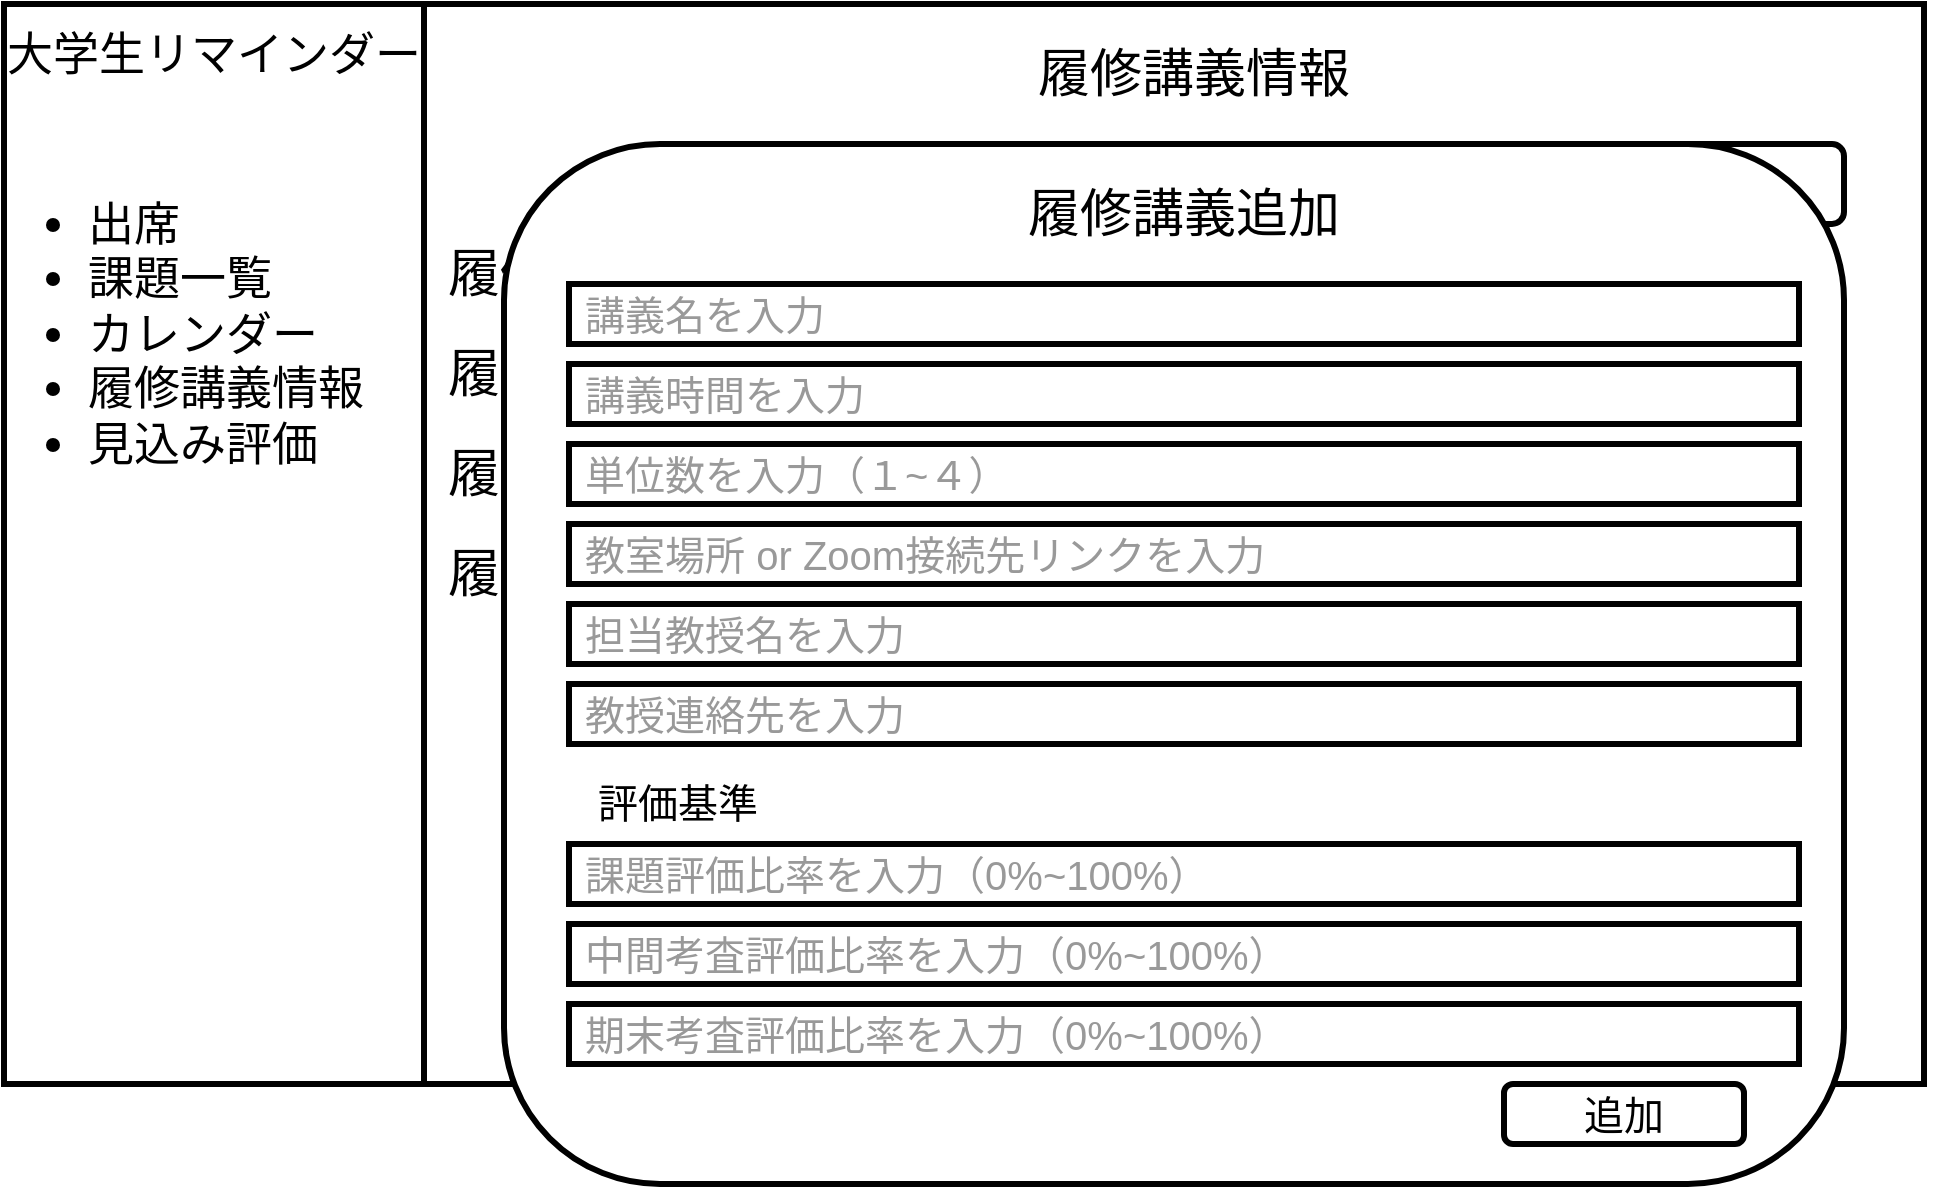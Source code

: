 <mxfile>
    <diagram id="4Bq8QjAMiFSeHOT3ljVP" name="Page-1">
        <mxGraphModel dx="854" dy="896" grid="1" gridSize="10" guides="1" tooltips="1" connect="1" arrows="1" fold="1" page="1" pageScale="1" pageWidth="1169" pageHeight="827" background="#ffffff" math="0" shadow="0">
            <root>
                <mxCell id="0"/>
                <mxCell id="1" parent="0"/>
                <mxCell id="2" value="" style="rounded=0;whiteSpace=wrap;html=1;strokeColor=#000000;strokeWidth=3;fillColor=#FFFFFF;" parent="1" vertex="1">
                    <mxGeometry x="30" y="30" width="960" height="540" as="geometry"/>
                </mxCell>
                <mxCell id="3" value="" style="rounded=0;whiteSpace=wrap;html=1;strokeColor=#000000;strokeWidth=3;fillColor=#FFFFFF;" parent="1" vertex="1">
                    <mxGeometry x="30" y="30" width="210" height="540" as="geometry"/>
                </mxCell>
                <mxCell id="4" value="大学生リマインダー" style="text;html=1;strokeColor=none;fillColor=none;align=center;verticalAlign=middle;whiteSpace=wrap;rounded=0;fontColor=#000000;fontSize=23;" parent="1" vertex="1">
                    <mxGeometry x="30" y="40" width="210" height="30" as="geometry"/>
                </mxCell>
                <mxCell id="5" value="&lt;ul&gt;&lt;li&gt;出席&lt;/li&gt;&lt;li&gt;課題一覧&lt;/li&gt;&lt;li&gt;カレンダー&lt;/li&gt;&lt;li&gt;履修講義情報&lt;/li&gt;&lt;li&gt;見込み評価&lt;/li&gt;&lt;/ul&gt;" style="text;strokeColor=none;fillColor=none;html=1;whiteSpace=wrap;verticalAlign=middle;overflow=hidden;fontSize=23;fontColor=#000000;" parent="1" vertex="1">
                    <mxGeometry x="30" y="80" width="210" height="230" as="geometry"/>
                </mxCell>
                <mxCell id="13" value="履修講義情報" style="text;html=1;strokeColor=none;fillColor=none;align=center;verticalAlign=middle;whiteSpace=wrap;rounded=0;fontColor=#000000;fontSize=26;" parent="1" vertex="1">
                    <mxGeometry x="250" y="50" width="750" height="30" as="geometry"/>
                </mxCell>
                <mxCell id="14" value="履修講義名１　　　月曜１限" style="text;html=1;strokeColor=none;fillColor=none;align=left;verticalAlign=middle;whiteSpace=wrap;rounded=0;fontSize=26;fontColor=#000000;" parent="1" vertex="1">
                    <mxGeometry x="250" y="150" width="740" height="30" as="geometry"/>
                </mxCell>
                <mxCell id="15" value="&lt;font style=&quot;font-size: 22px&quot;&gt;追加&lt;/font&gt;" style="rounded=1;whiteSpace=wrap;html=1;fontSize=26;fontColor=#000000;fillColor=#FFFFFF;strokeColor=#000000;strokeWidth=3;" parent="1" vertex="1">
                    <mxGeometry x="830" y="100" width="120" height="40" as="geometry"/>
                </mxCell>
                <mxCell id="17" value="履修講義名２　　　○曜○限" style="text;html=1;strokeColor=none;fillColor=none;align=left;verticalAlign=middle;whiteSpace=wrap;rounded=0;fontSize=26;fontColor=#000000;" parent="1" vertex="1">
                    <mxGeometry x="250" y="200" width="740" height="30" as="geometry"/>
                </mxCell>
                <mxCell id="18" value="履修講義名３　　　○曜○限" style="text;html=1;strokeColor=none;fillColor=none;align=left;verticalAlign=middle;whiteSpace=wrap;rounded=0;fontSize=26;fontColor=#000000;" parent="1" vertex="1">
                    <mxGeometry x="250" y="250" width="740" height="30" as="geometry"/>
                </mxCell>
                <mxCell id="19" value="履修講義名４　　　○曜○限" style="text;html=1;strokeColor=none;fillColor=none;align=left;verticalAlign=middle;whiteSpace=wrap;rounded=0;fontSize=26;fontColor=#000000;" parent="1" vertex="1">
                    <mxGeometry x="250" y="300" width="740" height="30" as="geometry"/>
                </mxCell>
                <mxCell id="20" value="詳細" style="rounded=1;whiteSpace=wrap;html=1;fontSize=22;fontColor=#000000;strokeColor=#000000;strokeWidth=3;fillColor=#FFFFFF;" parent="1" vertex="1">
                    <mxGeometry x="720" y="300" width="80" height="30" as="geometry"/>
                </mxCell>
                <mxCell id="23" value="詳細" style="rounded=1;whiteSpace=wrap;html=1;fontSize=22;fontColor=#000000;strokeColor=#000000;strokeWidth=3;fillColor=#FFFFFF;" parent="1" vertex="1">
                    <mxGeometry x="720" y="250" width="80" height="30" as="geometry"/>
                </mxCell>
                <mxCell id="24" value="詳細" style="rounded=1;whiteSpace=wrap;html=1;fontSize=22;fontColor=#000000;strokeColor=#000000;strokeWidth=3;fillColor=#FFFFFF;" parent="1" vertex="1">
                    <mxGeometry x="720" y="200" width="80" height="30" as="geometry"/>
                </mxCell>
                <mxCell id="25" value="詳細" style="rounded=1;whiteSpace=wrap;html=1;fontSize=22;fontColor=#000000;strokeColor=#000000;strokeWidth=3;fillColor=#FFFFFF;" parent="1" vertex="1">
                    <mxGeometry x="720" y="150" width="80" height="30" as="geometry"/>
                </mxCell>
                <mxCell id="26" value="編集" style="rounded=1;whiteSpace=wrap;html=1;fontSize=22;fontColor=#000000;strokeColor=#000000;strokeWidth=3;fillColor=#FFFFFF;" parent="1" vertex="1">
                    <mxGeometry x="840" y="150" width="80" height="30" as="geometry"/>
                </mxCell>
                <mxCell id="27" value="編集" style="rounded=1;whiteSpace=wrap;html=1;fontSize=22;fontColor=#000000;strokeColor=#000000;strokeWidth=3;fillColor=#FFFFFF;" parent="1" vertex="1">
                    <mxGeometry x="840" y="200" width="80" height="30" as="geometry"/>
                </mxCell>
                <mxCell id="28" value="編集" style="rounded=1;whiteSpace=wrap;html=1;fontSize=22;fontColor=#000000;strokeColor=#000000;strokeWidth=3;fillColor=#FFFFFF;" parent="1" vertex="1">
                    <mxGeometry x="840" y="250" width="80" height="30" as="geometry"/>
                </mxCell>
                <mxCell id="29" value="編集" style="rounded=1;whiteSpace=wrap;html=1;fontSize=22;fontColor=#000000;strokeColor=#000000;strokeWidth=3;fillColor=#FFFFFF;" parent="1" vertex="1">
                    <mxGeometry x="840" y="300" width="80" height="30" as="geometry"/>
                </mxCell>
                <mxCell id="30" value="" style="rounded=1;whiteSpace=wrap;html=1;strokeColor=#000000;strokeWidth=3;fillColor=#FFFFFF;" vertex="1" parent="1">
                    <mxGeometry x="280" y="100" width="670" height="520" as="geometry"/>
                </mxCell>
                <mxCell id="31" value="履修講義追加" style="text;html=1;strokeColor=none;fillColor=none;align=center;verticalAlign=middle;whiteSpace=wrap;rounded=0;fontColor=#000000;fontSize=26;" vertex="1" parent="1">
                    <mxGeometry x="305" y="120" width="630" height="30" as="geometry"/>
                </mxCell>
                <mxCell id="35" value="&amp;nbsp;講義名を入力" style="rounded=0;whiteSpace=wrap;html=1;fontSize=20;fontColor=#999999;strokeColor=#000000;strokeWidth=3;fillColor=#FFFFFF;align=left;" vertex="1" parent="1">
                    <mxGeometry x="312.5" y="170" width="615" height="30" as="geometry"/>
                </mxCell>
                <mxCell id="36" value="&amp;nbsp;講義時間を入力" style="rounded=0;whiteSpace=wrap;html=1;fontSize=20;fontColor=#999999;strokeColor=#000000;strokeWidth=3;fillColor=#FFFFFF;align=left;" vertex="1" parent="1">
                    <mxGeometry x="312.5" y="210" width="615" height="30" as="geometry"/>
                </mxCell>
                <mxCell id="37" value="&amp;nbsp;単位数を入力（１~４）" style="rounded=0;whiteSpace=wrap;html=1;fontSize=20;fontColor=#999999;strokeColor=#000000;strokeWidth=3;fillColor=#FFFFFF;align=left;" vertex="1" parent="1">
                    <mxGeometry x="312.5" y="250" width="615" height="30" as="geometry"/>
                </mxCell>
                <mxCell id="38" value="&amp;nbsp;教室場所 or Zoom接続先リンクを入力" style="rounded=0;whiteSpace=wrap;html=1;fontSize=20;fontColor=#999999;strokeColor=#000000;strokeWidth=3;fillColor=#FFFFFF;align=left;" vertex="1" parent="1">
                    <mxGeometry x="312.5" y="290" width="615" height="30" as="geometry"/>
                </mxCell>
                <mxCell id="39" value="&amp;nbsp;担当教授名を入力" style="rounded=0;whiteSpace=wrap;html=1;fontSize=20;fontColor=#999999;strokeColor=#000000;strokeWidth=3;fillColor=#FFFFFF;align=left;" vertex="1" parent="1">
                    <mxGeometry x="312.5" y="330" width="615" height="30" as="geometry"/>
                </mxCell>
                <mxCell id="40" value="&amp;nbsp;教授連絡先を入力" style="rounded=0;whiteSpace=wrap;html=1;fontSize=20;fontColor=#999999;strokeColor=#000000;strokeWidth=3;fillColor=#FFFFFF;align=left;" vertex="1" parent="1">
                    <mxGeometry x="312.5" y="370" width="615" height="30" as="geometry"/>
                </mxCell>
                <mxCell id="42" value="&amp;nbsp;課題評価比率を入力（0%~100%）" style="rounded=0;whiteSpace=wrap;html=1;fontSize=20;fontColor=#999999;strokeColor=#000000;strokeWidth=3;fillColor=#FFFFFF;align=left;" vertex="1" parent="1">
                    <mxGeometry x="312.5" y="450" width="615" height="30" as="geometry"/>
                </mxCell>
                <mxCell id="43" value="評価基準" style="text;html=1;strokeColor=none;fillColor=none;align=center;verticalAlign=middle;whiteSpace=wrap;rounded=0;fontSize=20;fontColor=#000000;" vertex="1" parent="1">
                    <mxGeometry x="312.5" y="413.5" width="107.5" height="30" as="geometry"/>
                </mxCell>
                <mxCell id="44" value="&amp;nbsp;中間考査評価比率を入力（0%~100%）" style="rounded=0;whiteSpace=wrap;html=1;fontSize=20;fontColor=#999999;strokeColor=#000000;strokeWidth=3;fillColor=#FFFFFF;align=left;" vertex="1" parent="1">
                    <mxGeometry x="312.5" y="490" width="615" height="30" as="geometry"/>
                </mxCell>
                <mxCell id="45" value="&amp;nbsp;期末考査評価比率を入力（0%~100%）" style="rounded=0;whiteSpace=wrap;html=1;fontSize=20;fontColor=#999999;strokeColor=#000000;strokeWidth=3;fillColor=#FFFFFF;align=left;" vertex="1" parent="1">
                    <mxGeometry x="312.5" y="530" width="615" height="30" as="geometry"/>
                </mxCell>
                <mxCell id="46" value="追加" style="rounded=1;whiteSpace=wrap;html=1;fontSize=20;fontColor=#000000;strokeColor=#000000;strokeWidth=3;fillColor=#FFFFFF;" vertex="1" parent="1">
                    <mxGeometry x="780" y="570" width="120" height="30" as="geometry"/>
                </mxCell>
            </root>
        </mxGraphModel>
    </diagram>
</mxfile>